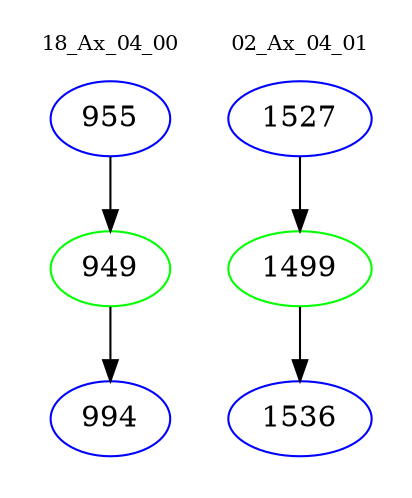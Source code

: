 digraph{
subgraph cluster_0 {
color = white
label = "18_Ax_04_00";
fontsize=10;
T0_955 [label="955", color="blue"]
T0_955 -> T0_949 [color="black"]
T0_949 [label="949", color="green"]
T0_949 -> T0_994 [color="black"]
T0_994 [label="994", color="blue"]
}
subgraph cluster_1 {
color = white
label = "02_Ax_04_01";
fontsize=10;
T1_1527 [label="1527", color="blue"]
T1_1527 -> T1_1499 [color="black"]
T1_1499 [label="1499", color="green"]
T1_1499 -> T1_1536 [color="black"]
T1_1536 [label="1536", color="blue"]
}
}
